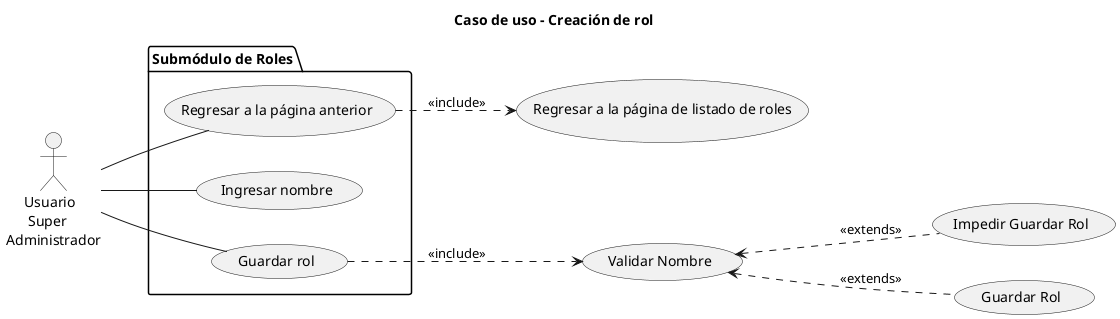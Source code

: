 @startuml "CU - 4.1 - Creación de Rol"

left to right direction

'======== Título ========'
title "Caso de uso - Creación de rol"

/' === Sección de actores === '/
actor "     Usuario\n      Super\nAdministrador" as sadmin

/' === Sección de elementos === '/
package "Submódulo de Roles" {
    usecase "Regresar a la página anterior" as _return
    usecase "Ingresar nombre" as _write_name
    usecase "Guardar rol" as _save
}

(Regresar a la página de listado de roles) as return
(Validar Nombre) as validate
(Impedir Guardar Rol) as denegate_save
(Guardar Rol) as save

/' === Sección de Relaciones === '/
sadmin -- _return
sadmin -- _write_name
sadmin -- _save

_return ..> return : <<include>>
_save ..> validate : <<include>>
validate <.. denegate_save : <<extends>>
validate <.. save : <<extends>>

@enduml
